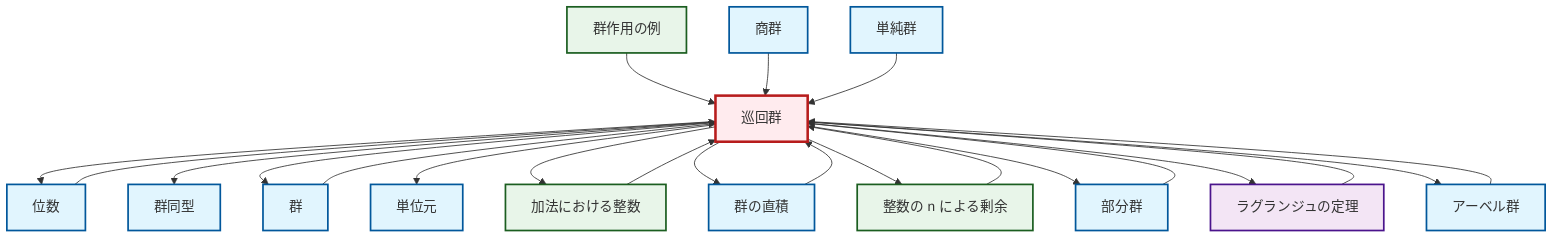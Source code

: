 graph TD
    classDef definition fill:#e1f5fe,stroke:#01579b,stroke-width:2px
    classDef theorem fill:#f3e5f5,stroke:#4a148c,stroke-width:2px
    classDef axiom fill:#fff3e0,stroke:#e65100,stroke-width:2px
    classDef example fill:#e8f5e9,stroke:#1b5e20,stroke-width:2px
    classDef current fill:#ffebee,stroke:#b71c1c,stroke-width:3px
    def-quotient-group["商群"]:::definition
    def-order["位数"]:::definition
    thm-lagrange["ラグランジュの定理"]:::theorem
    def-identity-element["単位元"]:::definition
    def-cyclic-group["巡回群"]:::definition
    ex-quotient-integers-mod-n["整数の n による剰余"]:::example
    ex-integers-addition["加法における整数"]:::example
    def-abelian-group["アーベル群"]:::definition
    def-isomorphism["群同型"]:::definition
    def-simple-group["単純群"]:::definition
    ex-group-action-examples["群作用の例"]:::example
    def-group["群"]:::definition
    def-subgroup["部分群"]:::definition
    def-direct-product["群の直積"]:::definition
    def-subgroup --> def-cyclic-group
    ex-group-action-examples --> def-cyclic-group
    ex-integers-addition --> def-cyclic-group
    def-cyclic-group --> def-order
    def-cyclic-group --> def-isomorphism
    def-order --> def-cyclic-group
    def-abelian-group --> def-cyclic-group
    thm-lagrange --> def-cyclic-group
    def-cyclic-group --> def-group
    def-quotient-group --> def-cyclic-group
    def-group --> def-cyclic-group
    ex-quotient-integers-mod-n --> def-cyclic-group
    def-cyclic-group --> def-identity-element
    def-cyclic-group --> ex-integers-addition
    def-cyclic-group --> def-direct-product
    def-cyclic-group --> ex-quotient-integers-mod-n
    def-cyclic-group --> def-subgroup
    def-direct-product --> def-cyclic-group
    def-cyclic-group --> thm-lagrange
    def-cyclic-group --> def-abelian-group
    def-simple-group --> def-cyclic-group
    class def-cyclic-group current